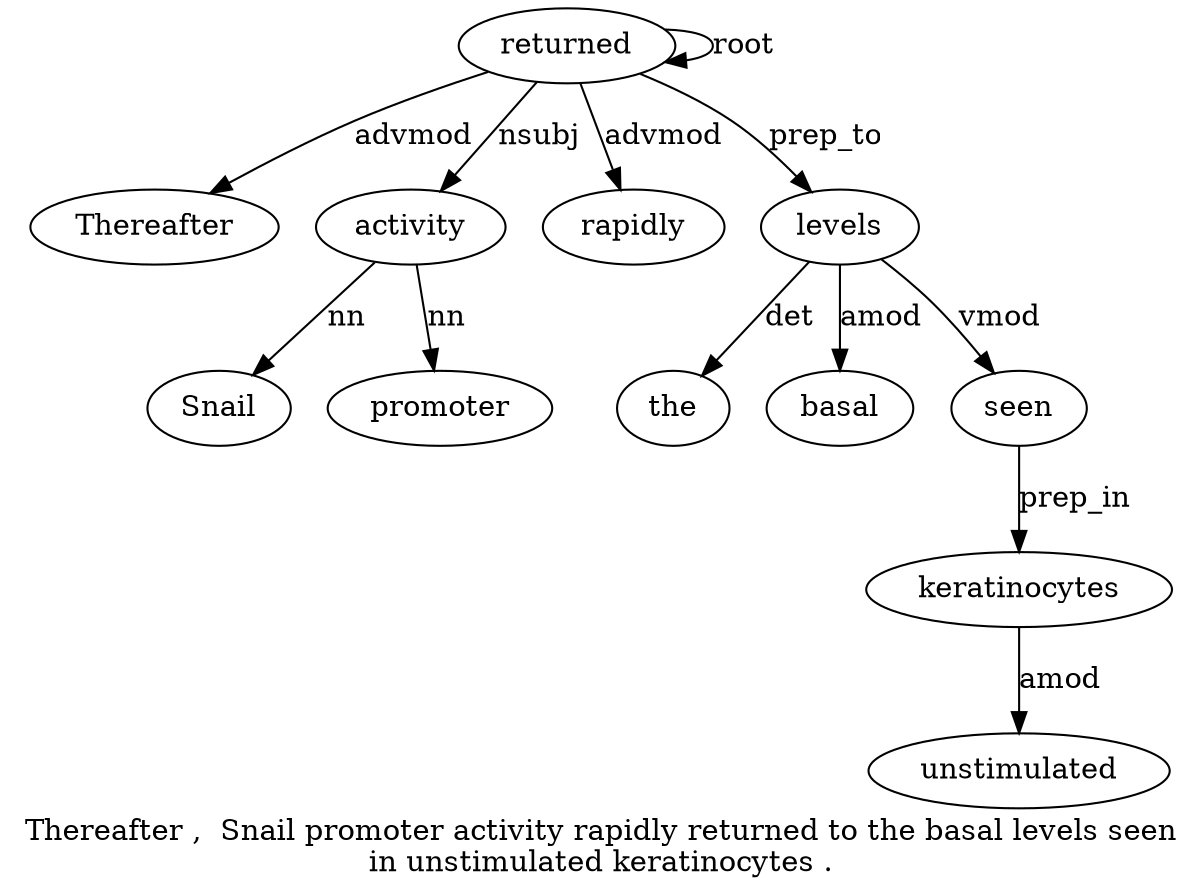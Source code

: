 digraph "Thereafter ,  Snail promoter activity rapidly returned to the basal levels seen in unstimulated keratinocytes ." {
label="Thereafter ,  Snail promoter activity rapidly returned to the basal levels seen
in unstimulated keratinocytes .";
returned7 [style=filled, fillcolor=white, label=returned];
Thereafter1 [style=filled, fillcolor=white, label=Thereafter];
returned7 -> Thereafter1  [label=advmod];
activity5 [style=filled, fillcolor=white, label=activity];
Snail3 [style=filled, fillcolor=white, label=Snail];
activity5 -> Snail3  [label=nn];
promoter4 [style=filled, fillcolor=white, label=promoter];
activity5 -> promoter4  [label=nn];
returned7 -> activity5  [label=nsubj];
rapidly6 [style=filled, fillcolor=white, label=rapidly];
returned7 -> rapidly6  [label=advmod];
returned7 -> returned7  [label=root];
levels11 [style=filled, fillcolor=white, label=levels];
the9 [style=filled, fillcolor=white, label=the];
levels11 -> the9  [label=det];
basal10 [style=filled, fillcolor=white, label=basal];
levels11 -> basal10  [label=amod];
returned7 -> levels11  [label=prep_to];
seen12 [style=filled, fillcolor=white, label=seen];
levels11 -> seen12  [label=vmod];
keratinocytes15 [style=filled, fillcolor=white, label=keratinocytes];
unstimulated14 [style=filled, fillcolor=white, label=unstimulated];
keratinocytes15 -> unstimulated14  [label=amod];
seen12 -> keratinocytes15  [label=prep_in];
}
